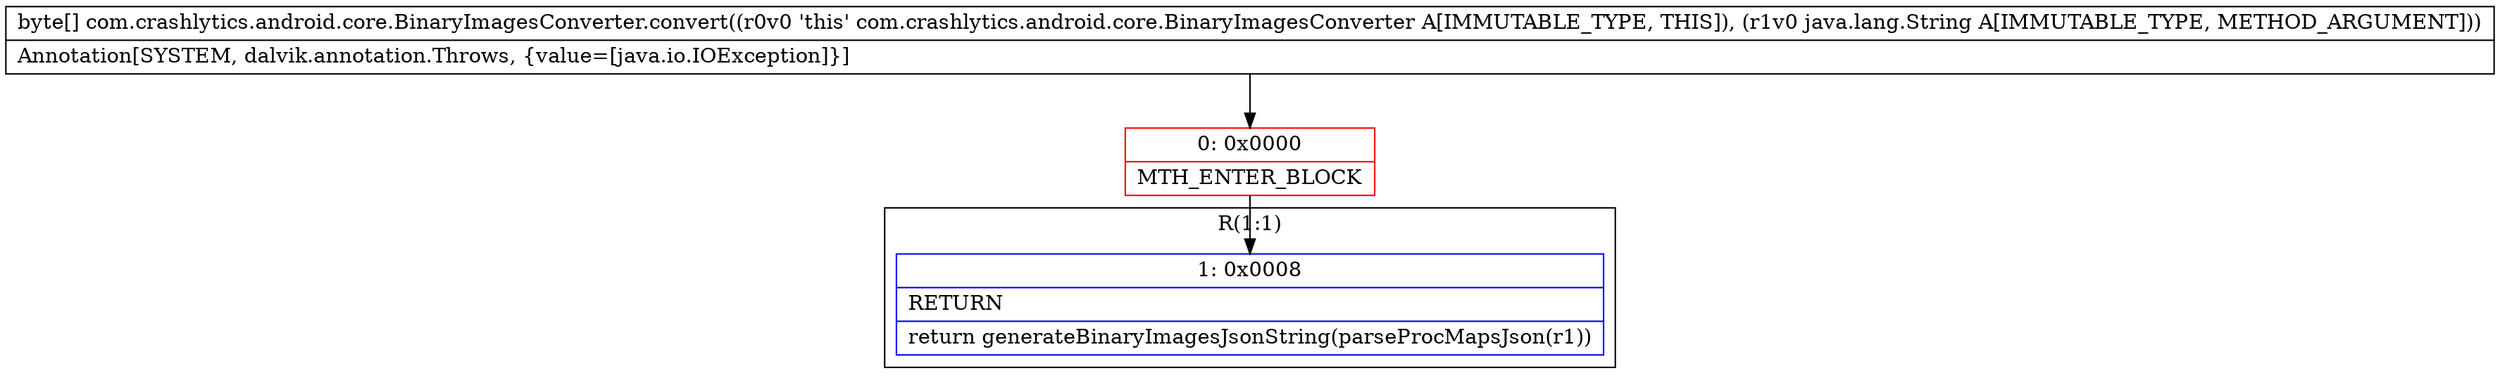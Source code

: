 digraph "CFG forcom.crashlytics.android.core.BinaryImagesConverter.convert(Ljava\/lang\/String;)[B" {
subgraph cluster_Region_505882533 {
label = "R(1:1)";
node [shape=record,color=blue];
Node_1 [shape=record,label="{1\:\ 0x0008|RETURN\l|return generateBinaryImagesJsonString(parseProcMapsJson(r1))\l}"];
}
Node_0 [shape=record,color=red,label="{0\:\ 0x0000|MTH_ENTER_BLOCK\l}"];
MethodNode[shape=record,label="{byte[] com.crashlytics.android.core.BinaryImagesConverter.convert((r0v0 'this' com.crashlytics.android.core.BinaryImagesConverter A[IMMUTABLE_TYPE, THIS]), (r1v0 java.lang.String A[IMMUTABLE_TYPE, METHOD_ARGUMENT]))  | Annotation[SYSTEM, dalvik.annotation.Throws, \{value=[java.io.IOException]\}]\l}"];
MethodNode -> Node_0;
Node_0 -> Node_1;
}

